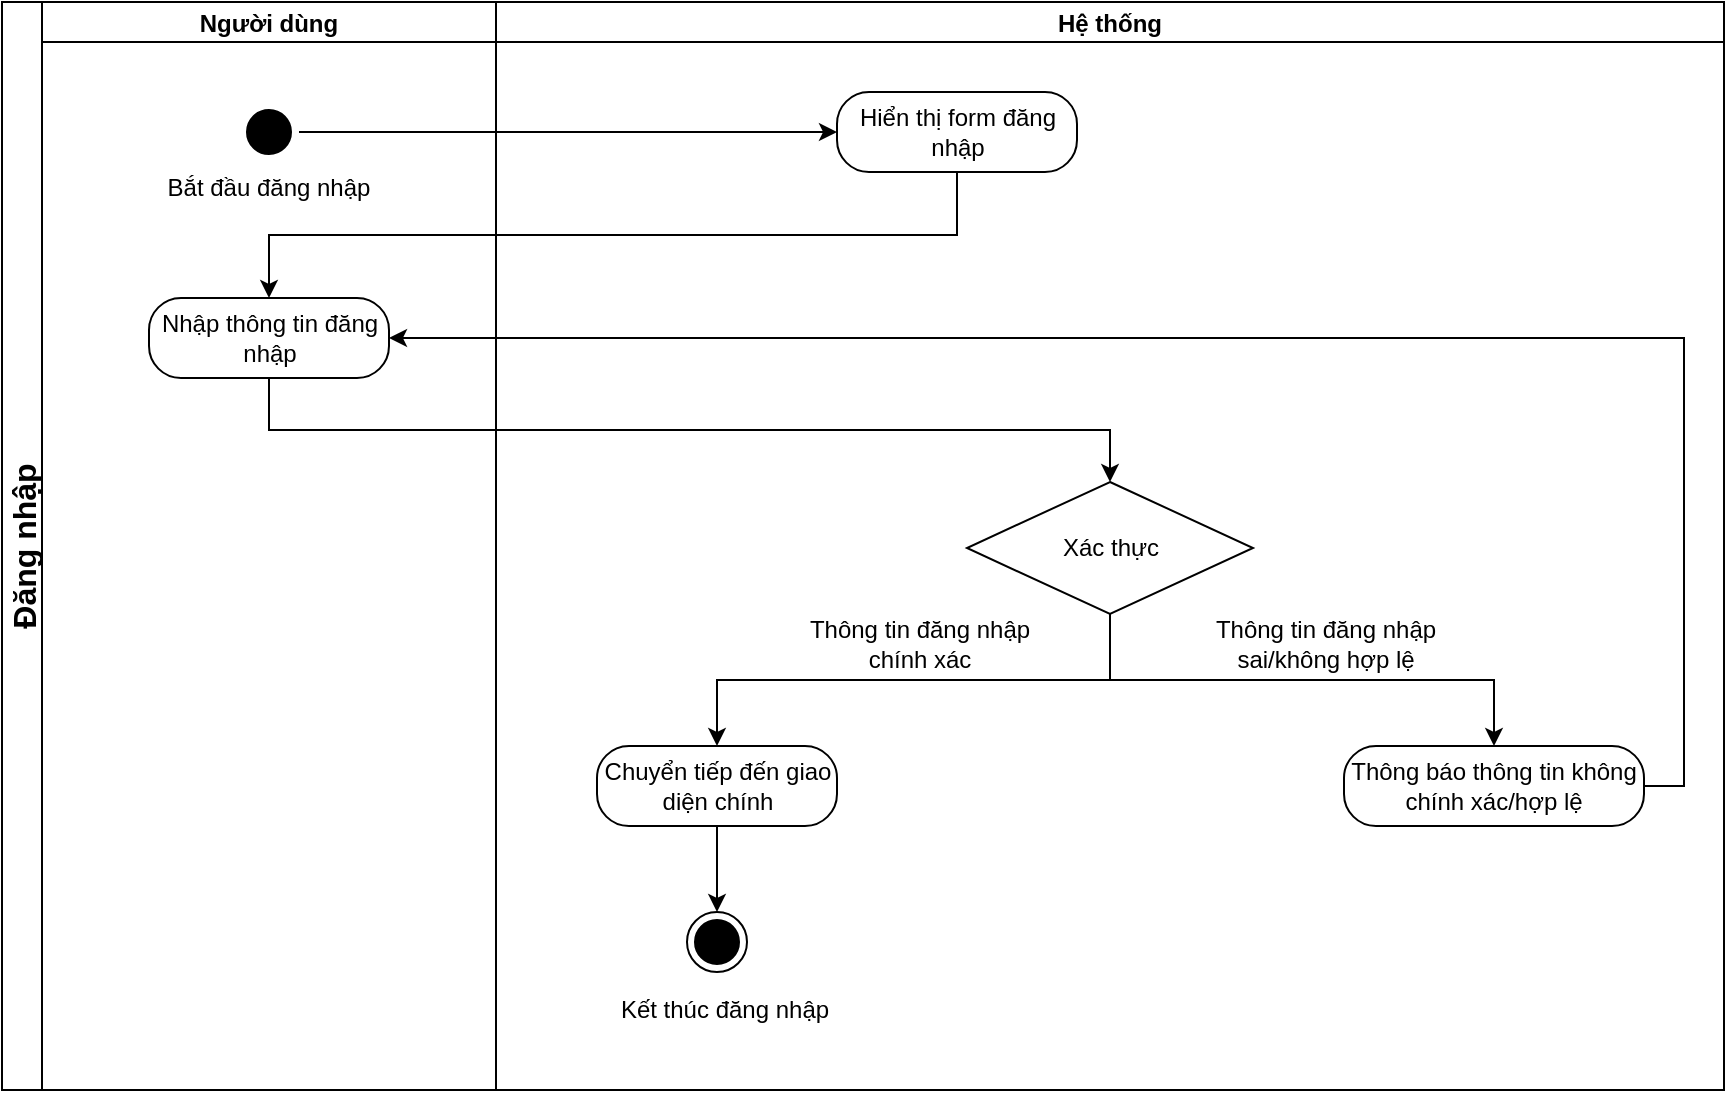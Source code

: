 <mxfile version="21.6.2" type="google" pages="4">
  <diagram name="Đăng nhập" id="wEJ6PKjZoHIX7jrLrM0C">
    <mxGraphModel grid="0" page="0" gridSize="10" guides="1" tooltips="1" connect="1" arrows="1" fold="1" pageScale="1" pageWidth="827" pageHeight="1169" math="0" shadow="0">
      <root>
        <mxCell id="0" />
        <mxCell id="1" parent="0" />
        <mxCell id="C2lXRkOL6nr8hKBzCDTK-1" value="Đăng nhập" style="swimlane;childLayout=stackLayout;resizeParent=1;resizeParentMax=0;startSize=20;horizontal=0;horizontalStack=1;fontSize=16;" vertex="1" parent="1">
          <mxGeometry x="407" y="-215" width="861" height="544" as="geometry" />
        </mxCell>
        <mxCell id="C2lXRkOL6nr8hKBzCDTK-2" value="Người dùng" style="swimlane;startSize=20;" vertex="1" parent="C2lXRkOL6nr8hKBzCDTK-1">
          <mxGeometry x="20" width="227" height="544" as="geometry" />
        </mxCell>
        <mxCell id="k1ifW_NwAtLclE1ZImx7-1" value="" style="ellipse;html=1;shape=startState;fillColor=#000000;strokeColor=#000000;" vertex="1" parent="C2lXRkOL6nr8hKBzCDTK-2">
          <mxGeometry x="98.5" y="50" width="30" height="30" as="geometry" />
        </mxCell>
        <mxCell id="k1ifW_NwAtLclE1ZImx7-5" value="Nhập thông tin đăng nhập" style="rounded=1;whiteSpace=wrap;html=1;arcSize=40;fontColor=#000000;fillColor=none;strokeColor=#000000;" vertex="1" parent="C2lXRkOL6nr8hKBzCDTK-2">
          <mxGeometry x="53.5" y="148" width="120" height="40" as="geometry" />
        </mxCell>
        <mxCell id="C2lXRkOL6nr8hKBzCDTK-5" value="Bắt đầu đăng nhập" style="text;html=1;align=center;verticalAlign=middle;resizable=0;points=[];autosize=1;strokeColor=none;fillColor=none;" vertex="1" parent="C2lXRkOL6nr8hKBzCDTK-2">
          <mxGeometry x="53.5" y="80" width="119" height="26" as="geometry" />
        </mxCell>
        <mxCell id="C2lXRkOL6nr8hKBzCDTK-3" value="Hệ thống" style="swimlane;startSize=20;" vertex="1" parent="C2lXRkOL6nr8hKBzCDTK-1">
          <mxGeometry x="247" width="614" height="544" as="geometry" />
        </mxCell>
        <mxCell id="k1ifW_NwAtLclE1ZImx7-3" value="Hiển thị form đăng nhập" style="rounded=1;whiteSpace=wrap;html=1;arcSize=40;fontColor=#000000;fillColor=none;strokeColor=#000000;" vertex="1" parent="C2lXRkOL6nr8hKBzCDTK-3">
          <mxGeometry x="170.5" y="45" width="120" height="40" as="geometry" />
        </mxCell>
        <mxCell id="C2lXRkOL6nr8hKBzCDTK-24" style="edgeStyle=orthogonalEdgeStyle;rounded=0;orthogonalLoop=1;jettySize=auto;html=1;exitX=0.5;exitY=1;exitDx=0;exitDy=0;entryX=0.5;entryY=0;entryDx=0;entryDy=0;" edge="1" parent="C2lXRkOL6nr8hKBzCDTK-3" source="C2lXRkOL6nr8hKBzCDTK-12" target="k1ifW_NwAtLclE1ZImx7-11">
          <mxGeometry relative="1" as="geometry" />
        </mxCell>
        <mxCell id="C2lXRkOL6nr8hKBzCDTK-12" value="Chuyển tiếp đến giao diện chính" style="rounded=1;whiteSpace=wrap;html=1;arcSize=40;fontColor=#000000;fillColor=none;strokeColor=#000000;" vertex="1" parent="C2lXRkOL6nr8hKBzCDTK-3">
          <mxGeometry x="50.5" y="372" width="120" height="40" as="geometry" />
        </mxCell>
        <mxCell id="C2lXRkOL6nr8hKBzCDTK-17" style="edgeStyle=orthogonalEdgeStyle;rounded=0;orthogonalLoop=1;jettySize=auto;html=1;exitX=0.5;exitY=1;exitDx=0;exitDy=0;entryX=0.5;entryY=0;entryDx=0;entryDy=0;" edge="1" parent="C2lXRkOL6nr8hKBzCDTK-3" source="C2lXRkOL6nr8hKBzCDTK-16" target="C2lXRkOL6nr8hKBzCDTK-12">
          <mxGeometry relative="1" as="geometry" />
        </mxCell>
        <mxCell id="C2lXRkOL6nr8hKBzCDTK-19" style="edgeStyle=orthogonalEdgeStyle;rounded=0;orthogonalLoop=1;jettySize=auto;html=1;exitX=0.5;exitY=1;exitDx=0;exitDy=0;entryX=0.5;entryY=0;entryDx=0;entryDy=0;" edge="1" parent="C2lXRkOL6nr8hKBzCDTK-3" source="C2lXRkOL6nr8hKBzCDTK-16" target="C2lXRkOL6nr8hKBzCDTK-18">
          <mxGeometry relative="1" as="geometry" />
        </mxCell>
        <mxCell id="C2lXRkOL6nr8hKBzCDTK-16" value="Xác thực" style="rhombus;whiteSpace=wrap;html=1;" vertex="1" parent="C2lXRkOL6nr8hKBzCDTK-3">
          <mxGeometry x="235.5" y="240" width="143" height="66" as="geometry" />
        </mxCell>
        <mxCell id="C2lXRkOL6nr8hKBzCDTK-18" value="Thông báo thông tin không chính xác/hợp lệ" style="rounded=1;whiteSpace=wrap;html=1;arcSize=40;fontColor=#000000;fillColor=none;strokeColor=#000000;" vertex="1" parent="C2lXRkOL6nr8hKBzCDTK-3">
          <mxGeometry x="424" y="372" width="150" height="40" as="geometry" />
        </mxCell>
        <mxCell id="C2lXRkOL6nr8hKBzCDTK-21" value="Thông tin đăng nhập chính xác" style="text;html=1;strokeColor=none;fillColor=none;align=center;verticalAlign=middle;whiteSpace=wrap;rounded=0;" vertex="1" parent="C2lXRkOL6nr8hKBzCDTK-3">
          <mxGeometry x="151" y="306" width="122" height="30" as="geometry" />
        </mxCell>
        <mxCell id="C2lXRkOL6nr8hKBzCDTK-22" value="Thông tin đăng nhập sai/không hợp lệ" style="text;html=1;strokeColor=none;fillColor=none;align=center;verticalAlign=middle;whiteSpace=wrap;rounded=0;" vertex="1" parent="C2lXRkOL6nr8hKBzCDTK-3">
          <mxGeometry x="353" y="306" width="124" height="30" as="geometry" />
        </mxCell>
        <mxCell id="k1ifW_NwAtLclE1ZImx7-11" value="" style="ellipse;html=1;shape=endState;fillColor=#000000;strokeColor=#000000;" vertex="1" parent="C2lXRkOL6nr8hKBzCDTK-3">
          <mxGeometry x="95.5" y="455" width="30" height="30" as="geometry" />
        </mxCell>
        <mxCell id="C2lXRkOL6nr8hKBzCDTK-26" value="Kết thúc đăng nhập" style="text;html=1;align=center;verticalAlign=middle;resizable=0;points=[];autosize=1;strokeColor=none;fillColor=none;" vertex="1" parent="C2lXRkOL6nr8hKBzCDTK-3">
          <mxGeometry x="53" y="491" width="122" height="26" as="geometry" />
        </mxCell>
        <mxCell id="C2lXRkOL6nr8hKBzCDTK-6" style="edgeStyle=orthogonalEdgeStyle;rounded=0;orthogonalLoop=1;jettySize=auto;html=1;exitX=0.5;exitY=1;exitDx=0;exitDy=0;entryX=0.5;entryY=0;entryDx=0;entryDy=0;" edge="1" parent="C2lXRkOL6nr8hKBzCDTK-1" source="k1ifW_NwAtLclE1ZImx7-3" target="k1ifW_NwAtLclE1ZImx7-5">
          <mxGeometry relative="1" as="geometry" />
        </mxCell>
        <mxCell id="C2lXRkOL6nr8hKBzCDTK-8" style="edgeStyle=orthogonalEdgeStyle;rounded=0;orthogonalLoop=1;jettySize=auto;html=1;exitX=0.5;exitY=1;exitDx=0;exitDy=0;entryX=0.5;entryY=0;entryDx=0;entryDy=0;" edge="1" parent="C2lXRkOL6nr8hKBzCDTK-1" source="k1ifW_NwAtLclE1ZImx7-5" target="C2lXRkOL6nr8hKBzCDTK-16">
          <mxGeometry relative="1" as="geometry">
            <mxPoint x="702.75" y="230" as="targetPoint" />
          </mxGeometry>
        </mxCell>
        <mxCell id="C2lXRkOL6nr8hKBzCDTK-20" style="edgeStyle=orthogonalEdgeStyle;rounded=0;orthogonalLoop=1;jettySize=auto;html=1;exitX=1;exitY=0.5;exitDx=0;exitDy=0;entryX=1;entryY=0.5;entryDx=0;entryDy=0;" edge="1" parent="C2lXRkOL6nr8hKBzCDTK-1" source="C2lXRkOL6nr8hKBzCDTK-18" target="k1ifW_NwAtLclE1ZImx7-5">
          <mxGeometry relative="1" as="geometry" />
        </mxCell>
        <mxCell id="rliYgfNaf5fiYGkoovPG-2" style="edgeStyle=orthogonalEdgeStyle;rounded=0;orthogonalLoop=1;jettySize=auto;html=1;exitX=1;exitY=0.5;exitDx=0;exitDy=0;entryX=0;entryY=0.5;entryDx=0;entryDy=0;" edge="1" parent="C2lXRkOL6nr8hKBzCDTK-1" source="k1ifW_NwAtLclE1ZImx7-1" target="k1ifW_NwAtLclE1ZImx7-3">
          <mxGeometry relative="1" as="geometry" />
        </mxCell>
      </root>
    </mxGraphModel>
  </diagram>
  <diagram id="gm3v2ahquqBiCHGrI1YM" name="Tìm kiếm thông tin">
    <mxGraphModel grid="0" page="0" gridSize="10" guides="1" tooltips="1" connect="1" arrows="1" fold="1" pageScale="1" pageWidth="827" pageHeight="1169" math="0" shadow="0">
      <root>
        <mxCell id="0" />
        <mxCell id="1" parent="0" />
        <mxCell id="zVd7lrb9wNhghheOEnR2-1" value="Tìm kiếm thông tin" style="swimlane;childLayout=stackLayout;resizeParent=1;resizeParentMax=0;startSize=20;horizontal=0;horizontalStack=1;fontSize=17;" vertex="1" parent="1">
          <mxGeometry x="393" y="-215" width="861" height="544" as="geometry">
            <mxRectangle x="393" y="-215" width="35" height="153" as="alternateBounds" />
          </mxGeometry>
        </mxCell>
        <mxCell id="zVd7lrb9wNhghheOEnR2-2" value="Người dùng" style="swimlane;startSize=20;" vertex="1" parent="zVd7lrb9wNhghheOEnR2-1">
          <mxGeometry x="20" width="227" height="544" as="geometry" />
        </mxCell>
        <mxCell id="GW-7mdUye3zmhrEj_q8m-2" style="edgeStyle=orthogonalEdgeStyle;rounded=0;orthogonalLoop=1;jettySize=auto;html=1;exitX=0.5;exitY=1;exitDx=0;exitDy=0;entryX=0.5;entryY=0;entryDx=0;entryDy=0;" edge="1" parent="zVd7lrb9wNhghheOEnR2-2" source="zVd7lrb9wNhghheOEnR2-3" target="zVd7lrb9wNhghheOEnR2-4">
          <mxGeometry relative="1" as="geometry" />
        </mxCell>
        <mxCell id="zVd7lrb9wNhghheOEnR2-3" value="" style="ellipse;html=1;shape=startState;fillColor=#000000;strokeColor=#000000;" vertex="1" parent="zVd7lrb9wNhghheOEnR2-2">
          <mxGeometry x="98.5" y="50" width="30" height="30" as="geometry" />
        </mxCell>
        <mxCell id="zVd7lrb9wNhghheOEnR2-4" value="Nhập thông tin tìm kiếm" style="rounded=1;whiteSpace=wrap;html=1;arcSize=40;fontColor=#000000;fillColor=none;strokeColor=#000000;" vertex="1" parent="zVd7lrb9wNhghheOEnR2-2">
          <mxGeometry x="53.5" y="148" width="120" height="40" as="geometry" />
        </mxCell>
        <mxCell id="zVd7lrb9wNhghheOEnR2-5" value="Hệ thống" style="swimlane;startSize=20;" vertex="1" parent="zVd7lrb9wNhghheOEnR2-1">
          <mxGeometry x="247" width="614" height="544" as="geometry" />
        </mxCell>
        <mxCell id="zVd7lrb9wNhghheOEnR2-7" style="edgeStyle=orthogonalEdgeStyle;rounded=0;orthogonalLoop=1;jettySize=auto;html=1;exitX=0.5;exitY=1;exitDx=0;exitDy=0;entryX=0.5;entryY=0;entryDx=0;entryDy=0;" edge="1" parent="zVd7lrb9wNhghheOEnR2-5" source="zVd7lrb9wNhghheOEnR2-8" target="zVd7lrb9wNhghheOEnR2-15">
          <mxGeometry relative="1" as="geometry" />
        </mxCell>
        <mxCell id="zVd7lrb9wNhghheOEnR2-8" value="Hiển thị thông tin tìm kiếm" style="rounded=1;whiteSpace=wrap;html=1;arcSize=40;fontColor=#000000;fillColor=none;strokeColor=#000000;" vertex="1" parent="zVd7lrb9wNhghheOEnR2-5">
          <mxGeometry x="50.5" y="372" width="120" height="40" as="geometry" />
        </mxCell>
        <mxCell id="zVd7lrb9wNhghheOEnR2-9" style="edgeStyle=orthogonalEdgeStyle;rounded=0;orthogonalLoop=1;jettySize=auto;html=1;exitX=0.5;exitY=1;exitDx=0;exitDy=0;entryX=0.5;entryY=0;entryDx=0;entryDy=0;" edge="1" parent="zVd7lrb9wNhghheOEnR2-5" source="zVd7lrb9wNhghheOEnR2-11" target="zVd7lrb9wNhghheOEnR2-8">
          <mxGeometry relative="1" as="geometry" />
        </mxCell>
        <mxCell id="zVd7lrb9wNhghheOEnR2-10" style="edgeStyle=orthogonalEdgeStyle;rounded=0;orthogonalLoop=1;jettySize=auto;html=1;exitX=0.5;exitY=1;exitDx=0;exitDy=0;entryX=0.5;entryY=0;entryDx=0;entryDy=0;" edge="1" parent="zVd7lrb9wNhghheOEnR2-5" source="zVd7lrb9wNhghheOEnR2-11" target="zVd7lrb9wNhghheOEnR2-12">
          <mxGeometry relative="1" as="geometry" />
        </mxCell>
        <mxCell id="zVd7lrb9wNhghheOEnR2-11" value="Kiểm tra CSDL" style="rhombus;whiteSpace=wrap;html=1;" vertex="1" parent="zVd7lrb9wNhghheOEnR2-5">
          <mxGeometry x="235.5" y="240" width="143" height="66" as="geometry" />
        </mxCell>
        <mxCell id="zVd7lrb9wNhghheOEnR2-12" value="Thông báo thông tin không tồn tại" style="rounded=1;whiteSpace=wrap;html=1;arcSize=40;fontColor=#000000;fillColor=none;strokeColor=#000000;" vertex="1" parent="zVd7lrb9wNhghheOEnR2-5">
          <mxGeometry x="424" y="372" width="150" height="40" as="geometry" />
        </mxCell>
        <mxCell id="zVd7lrb9wNhghheOEnR2-13" value="Thông tin tìm kiếm tồn tại" style="text;html=1;strokeColor=none;fillColor=none;align=center;verticalAlign=middle;whiteSpace=wrap;rounded=0;" vertex="1" parent="zVd7lrb9wNhghheOEnR2-5">
          <mxGeometry x="131" y="309" width="140" height="30" as="geometry" />
        </mxCell>
        <mxCell id="zVd7lrb9wNhghheOEnR2-14" value="Thông tin tìm kiếm không tồn tại" style="text;html=1;strokeColor=none;fillColor=none;align=center;verticalAlign=middle;whiteSpace=wrap;rounded=0;" vertex="1" parent="zVd7lrb9wNhghheOEnR2-5">
          <mxGeometry x="311" y="309" width="199" height="30" as="geometry" />
        </mxCell>
        <mxCell id="zVd7lrb9wNhghheOEnR2-15" value="" style="ellipse;html=1;shape=endState;fillColor=#000000;strokeColor=#000000;" vertex="1" parent="zVd7lrb9wNhghheOEnR2-5">
          <mxGeometry x="95.5" y="455" width="30" height="30" as="geometry" />
        </mxCell>
        <mxCell id="zVd7lrb9wNhghheOEnR2-16" value="Kết thúc" style="text;html=1;align=center;verticalAlign=middle;resizable=0;points=[];autosize=1;strokeColor=none;fillColor=none;" vertex="1" parent="zVd7lrb9wNhghheOEnR2-5">
          <mxGeometry x="83" y="491" width="62" height="26" as="geometry" />
        </mxCell>
        <mxCell id="zVd7lrb9wNhghheOEnR2-18" style="edgeStyle=orthogonalEdgeStyle;rounded=0;orthogonalLoop=1;jettySize=auto;html=1;exitX=0.5;exitY=1;exitDx=0;exitDy=0;entryX=0.5;entryY=0;entryDx=0;entryDy=0;" edge="1" parent="zVd7lrb9wNhghheOEnR2-1" source="zVd7lrb9wNhghheOEnR2-4" target="zVd7lrb9wNhghheOEnR2-11">
          <mxGeometry relative="1" as="geometry">
            <mxPoint x="702.75" y="230" as="targetPoint" />
          </mxGeometry>
        </mxCell>
        <mxCell id="EDwqP7dz8q1sLoAJFNPU-1" style="edgeStyle=orthogonalEdgeStyle;rounded=0;orthogonalLoop=1;jettySize=auto;html=1;exitX=1;exitY=0.5;exitDx=0;exitDy=0;entryX=1;entryY=0.5;entryDx=0;entryDy=0;" edge="1" parent="zVd7lrb9wNhghheOEnR2-1" source="zVd7lrb9wNhghheOEnR2-12" target="zVd7lrb9wNhghheOEnR2-4">
          <mxGeometry relative="1" as="geometry" />
        </mxCell>
        <mxCell id="mkt_DQS6v-Nk-jme5Y0t-1" value="Bắt đầu" style="text;html=1;align=center;verticalAlign=middle;resizable=0;points=[];autosize=1;strokeColor=none;fillColor=none;" vertex="1" parent="1">
          <mxGeometry x="496" y="-187" width="59" height="26" as="geometry" />
        </mxCell>
      </root>
    </mxGraphModel>
  </diagram>
  <diagram id="UL4EFxDPpeW_W4DPxmhu" name="Thêm danh sách thiết bị">
    <mxGraphModel grid="0" page="0" gridSize="10" guides="1" tooltips="1" connect="1" arrows="1" fold="1" pageScale="1" pageWidth="827" pageHeight="1169" math="0" shadow="0">
      <root>
        <mxCell id="0" />
        <mxCell id="1" parent="0" />
        <mxCell id="avRRs_6xSoyUtEyaUD-O-1" value="Thêm danh sách thiết bị" style="swimlane;childLayout=stackLayout;resizeParent=1;resizeParentMax=0;startSize=20;horizontal=0;horizontalStack=1;fontSize=15;" vertex="1" parent="1">
          <mxGeometry x="475" y="-217" width="861" height="544" as="geometry">
            <mxRectangle x="393" y="-215" width="35" height="153" as="alternateBounds" />
          </mxGeometry>
        </mxCell>
        <mxCell id="avRRs_6xSoyUtEyaUD-O-2" value="Người dùng" style="swimlane;startSize=20;" vertex="1" parent="avRRs_6xSoyUtEyaUD-O-1">
          <mxGeometry x="20" width="227" height="544" as="geometry" />
        </mxCell>
        <mxCell id="avRRs_6xSoyUtEyaUD-O-3" style="edgeStyle=orthogonalEdgeStyle;rounded=0;orthogonalLoop=1;jettySize=auto;html=1;exitX=0.5;exitY=1;exitDx=0;exitDy=0;entryX=0.5;entryY=0;entryDx=0;entryDy=0;" edge="1" parent="avRRs_6xSoyUtEyaUD-O-2" source="avRRs_6xSoyUtEyaUD-O-4" target="avRRs_6xSoyUtEyaUD-O-5">
          <mxGeometry relative="1" as="geometry" />
        </mxCell>
        <mxCell id="avRRs_6xSoyUtEyaUD-O-4" value="" style="ellipse;html=1;shape=startState;fillColor=#000000;strokeColor=#000000;" vertex="1" parent="avRRs_6xSoyUtEyaUD-O-2">
          <mxGeometry x="98.5" y="50" width="30" height="30" as="geometry" />
        </mxCell>
        <mxCell id="avRRs_6xSoyUtEyaUD-O-5" value="Nhập thông tin danh sách thiết bị" style="rounded=1;whiteSpace=wrap;html=1;arcSize=40;fontColor=#000000;fillColor=none;strokeColor=#000000;" vertex="1" parent="avRRs_6xSoyUtEyaUD-O-2">
          <mxGeometry x="53.5" y="148" width="120" height="40" as="geometry" />
        </mxCell>
        <mxCell id="avRRs_6xSoyUtEyaUD-O-6" value="Hệ thống" style="swimlane;startSize=20;" vertex="1" parent="avRRs_6xSoyUtEyaUD-O-1">
          <mxGeometry x="247" width="614" height="544" as="geometry" />
        </mxCell>
        <mxCell id="avRRs_6xSoyUtEyaUD-O-7" style="edgeStyle=orthogonalEdgeStyle;rounded=0;orthogonalLoop=1;jettySize=auto;html=1;exitX=0.5;exitY=1;exitDx=0;exitDy=0;entryX=0.5;entryY=0;entryDx=0;entryDy=0;" edge="1" parent="avRRs_6xSoyUtEyaUD-O-6" source="avRRs_6xSoyUtEyaUD-O-8" target="avRRs_6xSoyUtEyaUD-O-15">
          <mxGeometry relative="1" as="geometry" />
        </mxCell>
        <mxCell id="avRRs_6xSoyUtEyaUD-O-8" value="Thông báo thêm danh sách thiết bị thành công" style="rounded=1;whiteSpace=wrap;html=1;arcSize=40;fontColor=#000000;fillColor=none;strokeColor=#000000;" vertex="1" parent="avRRs_6xSoyUtEyaUD-O-6">
          <mxGeometry x="50.5" y="372" width="173.5" height="36" as="geometry" />
        </mxCell>
        <mxCell id="avRRs_6xSoyUtEyaUD-O-9" style="edgeStyle=orthogonalEdgeStyle;rounded=0;orthogonalLoop=1;jettySize=auto;html=1;exitX=0.5;exitY=1;exitDx=0;exitDy=0;entryX=0.5;entryY=0;entryDx=0;entryDy=0;" edge="1" parent="avRRs_6xSoyUtEyaUD-O-6" source="avRRs_6xSoyUtEyaUD-O-11" target="avRRs_6xSoyUtEyaUD-O-8">
          <mxGeometry relative="1" as="geometry" />
        </mxCell>
        <mxCell id="avRRs_6xSoyUtEyaUD-O-10" style="edgeStyle=orthogonalEdgeStyle;rounded=0;orthogonalLoop=1;jettySize=auto;html=1;exitX=0.5;exitY=1;exitDx=0;exitDy=0;entryX=0.5;entryY=0;entryDx=0;entryDy=0;" edge="1" parent="avRRs_6xSoyUtEyaUD-O-6" source="avRRs_6xSoyUtEyaUD-O-11" target="avRRs_6xSoyUtEyaUD-O-12">
          <mxGeometry relative="1" as="geometry" />
        </mxCell>
        <mxCell id="avRRs_6xSoyUtEyaUD-O-11" value="Kiểm tra tính hợp lệ" style="rhombus;whiteSpace=wrap;html=1;" vertex="1" parent="avRRs_6xSoyUtEyaUD-O-6">
          <mxGeometry x="235.5" y="240" width="143" height="66" as="geometry" />
        </mxCell>
        <mxCell id="avRRs_6xSoyUtEyaUD-O-12" value="Thông báo thông tin không hợp lệ/trùng" style="rounded=1;whiteSpace=wrap;html=1;arcSize=40;fontColor=#000000;fillColor=none;strokeColor=#000000;" vertex="1" parent="avRRs_6xSoyUtEyaUD-O-6">
          <mxGeometry x="424" y="372" width="150" height="40" as="geometry" />
        </mxCell>
        <mxCell id="avRRs_6xSoyUtEyaUD-O-13" value="Thông tin hợp lệ" style="text;html=1;strokeColor=none;fillColor=none;align=center;verticalAlign=middle;whiteSpace=wrap;rounded=0;" vertex="1" parent="avRRs_6xSoyUtEyaUD-O-6">
          <mxGeometry x="152.25" y="309" width="140" height="30" as="geometry" />
        </mxCell>
        <mxCell id="avRRs_6xSoyUtEyaUD-O-14" value="Thông tin không hợp lệ/trùng" style="text;html=1;strokeColor=none;fillColor=none;align=center;verticalAlign=middle;whiteSpace=wrap;rounded=0;" vertex="1" parent="avRRs_6xSoyUtEyaUD-O-6">
          <mxGeometry x="311" y="309" width="199" height="30" as="geometry" />
        </mxCell>
        <mxCell id="avRRs_6xSoyUtEyaUD-O-15" value="" style="ellipse;html=1;shape=endState;fillColor=#000000;strokeColor=#000000;" vertex="1" parent="avRRs_6xSoyUtEyaUD-O-6">
          <mxGeometry x="122.25" y="455" width="30" height="30" as="geometry" />
        </mxCell>
        <mxCell id="avRRs_6xSoyUtEyaUD-O-16" value="Kết thúc" style="text;html=1;align=center;verticalAlign=middle;resizable=0;points=[];autosize=1;strokeColor=none;fillColor=none;" vertex="1" parent="avRRs_6xSoyUtEyaUD-O-6">
          <mxGeometry x="107.25" y="490" width="62" height="26" as="geometry" />
        </mxCell>
        <mxCell id="avRRs_6xSoyUtEyaUD-O-17" style="edgeStyle=orthogonalEdgeStyle;rounded=0;orthogonalLoop=1;jettySize=auto;html=1;exitX=0.5;exitY=1;exitDx=0;exitDy=0;entryX=0.5;entryY=0;entryDx=0;entryDy=0;" edge="1" parent="avRRs_6xSoyUtEyaUD-O-1" source="avRRs_6xSoyUtEyaUD-O-5" target="avRRs_6xSoyUtEyaUD-O-11">
          <mxGeometry relative="1" as="geometry">
            <mxPoint x="702.75" y="230" as="targetPoint" />
          </mxGeometry>
        </mxCell>
        <mxCell id="avRRs_6xSoyUtEyaUD-O-18" style="edgeStyle=orthogonalEdgeStyle;rounded=0;orthogonalLoop=1;jettySize=auto;html=1;exitX=1;exitY=0.5;exitDx=0;exitDy=0;entryX=1;entryY=0.5;entryDx=0;entryDy=0;" edge="1" parent="avRRs_6xSoyUtEyaUD-O-1" source="avRRs_6xSoyUtEyaUD-O-12" target="avRRs_6xSoyUtEyaUD-O-5">
          <mxGeometry relative="1" as="geometry" />
        </mxCell>
        <mxCell id="WamUZpW36slvuD58FpTL-1" value="Bắt đầu" style="text;html=1;align=center;verticalAlign=middle;resizable=0;points=[];autosize=1;strokeColor=none;fillColor=none;" vertex="1" parent="1">
          <mxGeometry x="580" y="-192" width="59" height="26" as="geometry" />
        </mxCell>
      </root>
    </mxGraphModel>
  </diagram>
  <diagram id="B2mbitDnXoWCeXJyLmc_" name="Đăng kí thông tin thiết bị">
    <mxGraphModel grid="0" page="0" gridSize="10" guides="1" tooltips="1" connect="1" arrows="1" fold="1" pageScale="1" pageWidth="827" pageHeight="1169" math="0" shadow="0">
      <root>
        <mxCell id="0" />
        <mxCell id="1" parent="0" />
        <mxCell id="Eg8AZ16JiPLUuVG0CKQl-1" value="Đăng ký hoạt động" style="swimlane;childLayout=stackLayout;resizeParent=1;resizeParentMax=0;startSize=20;horizontal=0;horizontalStack=1;fontSize=15;" vertex="1" parent="1">
          <mxGeometry x="475" y="-217" width="861" height="544" as="geometry">
            <mxRectangle x="393" y="-215" width="35" height="153" as="alternateBounds" />
          </mxGeometry>
        </mxCell>
        <mxCell id="Eg8AZ16JiPLUuVG0CKQl-2" value="STB" style="swimlane;startSize=20;" vertex="1" parent="Eg8AZ16JiPLUuVG0CKQl-1">
          <mxGeometry x="20" width="227" height="544" as="geometry" />
        </mxCell>
        <mxCell id="Eg8AZ16JiPLUuVG0CKQl-4" value="" style="ellipse;html=1;shape=startState;fillColor=#000000;strokeColor=#000000;" vertex="1" parent="Eg8AZ16JiPLUuVG0CKQl-2">
          <mxGeometry x="98.5" y="50" width="30" height="30" as="geometry" />
        </mxCell>
        <mxCell id="J7TW_0o75z-hBZOGFQhj-3" style="edgeStyle=orthogonalEdgeStyle;rounded=0;orthogonalLoop=1;jettySize=auto;html=1;exitX=0.5;exitY=1;exitDx=0;exitDy=0;entryX=0.5;entryY=0;entryDx=0;entryDy=0;" edge="1" parent="Eg8AZ16JiPLUuVG0CKQl-2" source="Eg8AZ16JiPLUuVG0CKQl-12" target="Eg8AZ16JiPLUuVG0CKQl-15">
          <mxGeometry relative="1" as="geometry" />
        </mxCell>
        <mxCell id="Eg8AZ16JiPLUuVG0CKQl-12" value="Tiếp tục cập nhật thông tin tĩnh" style="rounded=1;whiteSpace=wrap;html=1;arcSize=40;fontColor=#000000;fillColor=none;strokeColor=#000000;" vertex="1" parent="Eg8AZ16JiPLUuVG0CKQl-2">
          <mxGeometry x="49" y="370" width="125.5" height="40" as="geometry" />
        </mxCell>
        <mxCell id="Eg8AZ16JiPLUuVG0CKQl-15" value="" style="ellipse;html=1;shape=endState;fillColor=#000000;strokeColor=#000000;" vertex="1" parent="Eg8AZ16JiPLUuVG0CKQl-2">
          <mxGeometry x="96.25" y="443" width="30" height="30" as="geometry" />
        </mxCell>
        <mxCell id="UdpqKXbkLG536xprAoJv-1" value="Kết thúc" style="text;html=1;align=center;verticalAlign=middle;resizable=0;points=[];autosize=1;strokeColor=none;fillColor=none;" vertex="1" parent="Eg8AZ16JiPLUuVG0CKQl-2">
          <mxGeometry x="80.75" y="484" width="62" height="26" as="geometry" />
        </mxCell>
        <mxCell id="Eg8AZ16JiPLUuVG0CKQl-3" style="edgeStyle=orthogonalEdgeStyle;rounded=0;orthogonalLoop=1;jettySize=auto;html=1;exitX=0.5;exitY=1;exitDx=0;exitDy=0;entryX=0.5;entryY=0;entryDx=0;entryDy=0;" edge="1" parent="Eg8AZ16JiPLUuVG0CKQl-1" source="Eg8AZ16JiPLUuVG0CKQl-4" target="Eg8AZ16JiPLUuVG0CKQl-19">
          <mxGeometry relative="1" as="geometry">
            <mxPoint x="133.5" y="148" as="targetPoint" />
          </mxGeometry>
        </mxCell>
        <mxCell id="Eg8AZ16JiPLUuVG0CKQl-10" style="edgeStyle=orthogonalEdgeStyle;rounded=0;orthogonalLoop=1;jettySize=auto;html=1;exitX=0;exitY=0.5;exitDx=0;exitDy=0;entryX=0.5;entryY=0;entryDx=0;entryDy=0;" edge="1" parent="Eg8AZ16JiPLUuVG0CKQl-1" source="Eg8AZ16JiPLUuVG0CKQl-19" target="Eg8AZ16JiPLUuVG0CKQl-12">
          <mxGeometry relative="1" as="geometry">
            <mxPoint x="554" y="306.0" as="sourcePoint" />
          </mxGeometry>
        </mxCell>
        <mxCell id="J7TW_0o75z-hBZOGFQhj-2" style="edgeStyle=orthogonalEdgeStyle;rounded=0;orthogonalLoop=1;jettySize=auto;html=1;exitX=0;exitY=0.5;exitDx=0;exitDy=0;entryX=1;entryY=0.5;entryDx=0;entryDy=0;" edge="1" parent="Eg8AZ16JiPLUuVG0CKQl-1" source="Eg8AZ16JiPLUuVG0CKQl-8" target="Eg8AZ16JiPLUuVG0CKQl-12">
          <mxGeometry relative="1" as="geometry" />
        </mxCell>
        <mxCell id="Eg8AZ16JiPLUuVG0CKQl-6" value="Hệ thống" style="swimlane;startSize=20;" vertex="1" parent="Eg8AZ16JiPLUuVG0CKQl-1">
          <mxGeometry x="247" width="614" height="544" as="geometry" />
        </mxCell>
        <mxCell id="Eg8AZ16JiPLUuVG0CKQl-8" value="Đăng ký thông tin cho thiết bị" style="rounded=1;whiteSpace=wrap;html=1;arcSize=40;fontColor=#000000;fillColor=none;strokeColor=#000000;" vertex="1" parent="Eg8AZ16JiPLUuVG0CKQl-6">
          <mxGeometry x="220.25" y="372" width="173.5" height="36" as="geometry" />
        </mxCell>
        <mxCell id="Eg8AZ16JiPLUuVG0CKQl-9" style="edgeStyle=orthogonalEdgeStyle;rounded=0;orthogonalLoop=1;jettySize=auto;html=1;exitX=0.5;exitY=1;exitDx=0;exitDy=0;entryX=0.5;entryY=0;entryDx=0;entryDy=0;" edge="1" parent="Eg8AZ16JiPLUuVG0CKQl-6" source="Eg8AZ16JiPLUuVG0CKQl-19" target="Eg8AZ16JiPLUuVG0CKQl-8">
          <mxGeometry relative="1" as="geometry">
            <mxPoint x="307" y="306.0" as="sourcePoint" />
          </mxGeometry>
        </mxCell>
        <mxCell id="Eg8AZ16JiPLUuVG0CKQl-13" value="Thông tin chưa tồn tại" style="text;html=1;strokeColor=none;fillColor=none;align=center;verticalAlign=middle;whiteSpace=wrap;rounded=0;" vertex="1" parent="Eg8AZ16JiPLUuVG0CKQl-6">
          <mxGeometry x="307" y="272" width="140" height="30" as="geometry" />
        </mxCell>
        <mxCell id="Eg8AZ16JiPLUuVG0CKQl-14" value="Thông tin đã tồn tại" style="text;html=1;strokeColor=none;fillColor=none;align=center;verticalAlign=middle;whiteSpace=wrap;rounded=0;" vertex="1" parent="Eg8AZ16JiPLUuVG0CKQl-6">
          <mxGeometry x="-4" y="140" width="199" height="30" as="geometry" />
        </mxCell>
        <mxCell id="Eg8AZ16JiPLUuVG0CKQl-19" value="&lt;font style=&quot;font-size: 12px;&quot;&gt;Kiểm tra CSDL&lt;/font&gt;" style="rhombus;whiteSpace=wrap;html=1;fontSize=15;" vertex="1" parent="Eg8AZ16JiPLUuVG0CKQl-6">
          <mxGeometry x="221.75" y="143" width="170.5" height="63" as="geometry" />
        </mxCell>
        <mxCell id="J7TW_0o75z-hBZOGFQhj-1" value="Đăng ký hoạt động" style="text;html=1;align=center;verticalAlign=middle;resizable=0;points=[];autosize=1;strokeColor=none;fillColor=none;" vertex="1" parent="1">
          <mxGeometry x="548" y="-193" width="119" height="26" as="geometry" />
        </mxCell>
      </root>
    </mxGraphModel>
  </diagram>
</mxfile>
